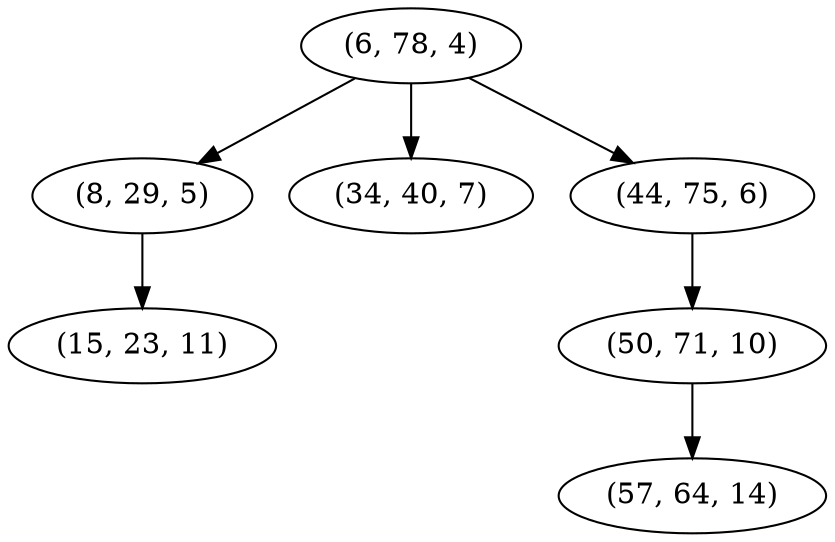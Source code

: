 digraph tree {
    "(6, 78, 4)";
    "(8, 29, 5)";
    "(15, 23, 11)";
    "(34, 40, 7)";
    "(44, 75, 6)";
    "(50, 71, 10)";
    "(57, 64, 14)";
    "(6, 78, 4)" -> "(8, 29, 5)";
    "(6, 78, 4)" -> "(34, 40, 7)";
    "(6, 78, 4)" -> "(44, 75, 6)";
    "(8, 29, 5)" -> "(15, 23, 11)";
    "(44, 75, 6)" -> "(50, 71, 10)";
    "(50, 71, 10)" -> "(57, 64, 14)";
}
